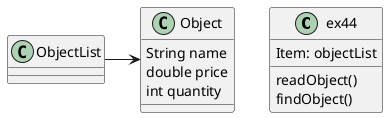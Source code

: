 @startuml
'https://plantuml.com/class-diagram

class ex44 
{
Item: objectList

readObject()
findObject()
}

class Object{
String name
double price
int quantity
}

ObjectList->Object
@enduml
©
